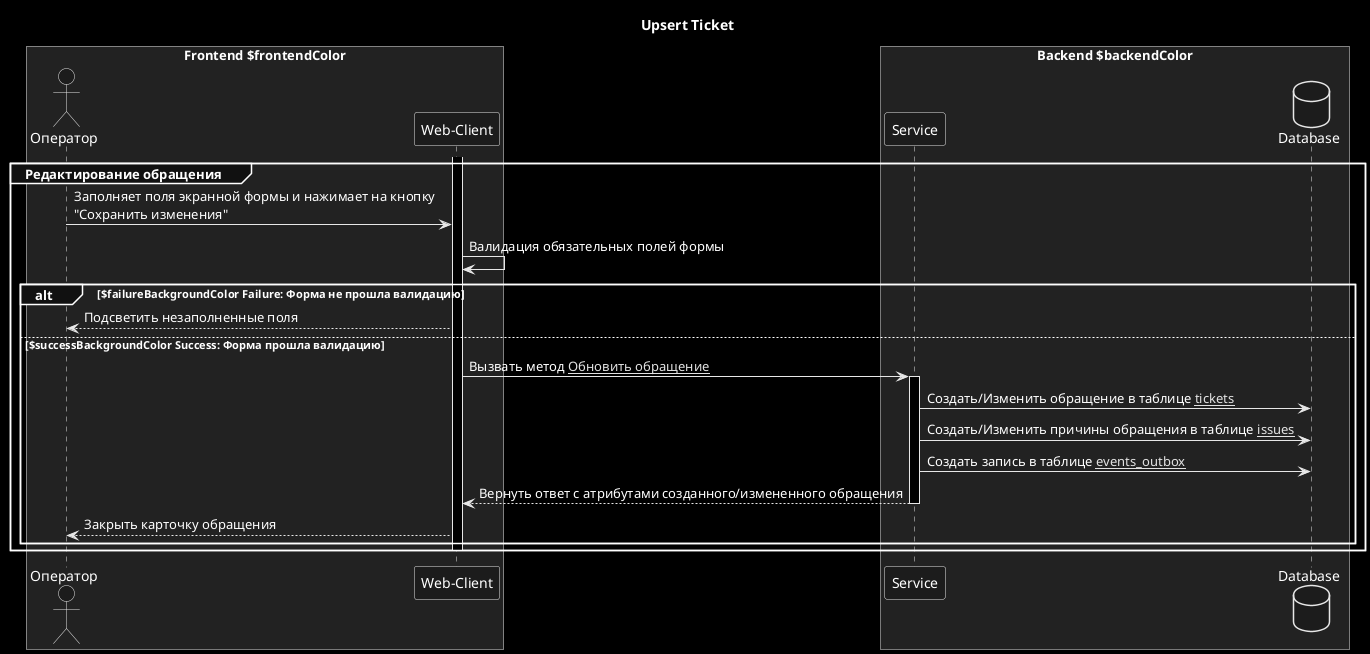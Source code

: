 @startuml upsert_ticket

title "Upsert Ticket"
skinparam monochrome reverse

box Frontend $frontendColor
    actor "Оператор" as user order 10
    participant "Web-Client" as client order 20
end box

box Backend $backendColor
    participant "Service" as service order 30
    database "Database" as db order 40
end box

group Редактирование обращения
    activate client
        user -> client: Заполняет поля экранной формы и нажимает на кнопку\n"Сохранить изменения"
        client -> client: Валидация обязательных полей формы
        alt $failureBackgroundColor Failure: Форма не прошла валидацию
            client --> user: Подсветить незаполненные поля
        else $successBackgroundColor Success: Форма прошла валидацию
            client -> service: Вызвать метод [[$mutationCssdTicketsUpsert Обновить обращение]]
            activate service
                service -> db: Создать/Изменить обращение в таблице [[$ticketsTable tickets]]
                service -> db: Создать/Изменить причины обращения в таблице [[$issuesTable issues]]
                service -> db: Создать запись в таблице [[$eventsOutbox events_outbox]]
                service --> client: Вернуть ответ с атрибутами созданного/измененного обращения
            deactivate service
            client --> user: Закрыть карточку обращения
        end
    deactivate client
end
@enduml